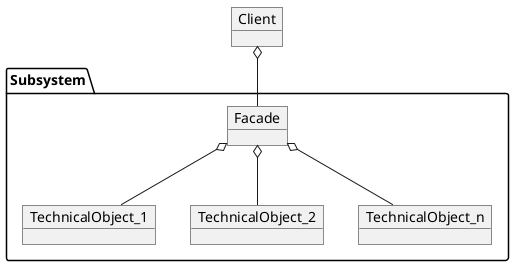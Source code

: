 @startuml
object Client
package "Subsystem"{
object Facade
object TechnicalObject_1
object TechnicalObject_2
object TechnicalObject_n
Client o-- Facade
Facade o-- TechnicalObject_1
Facade o-- TechnicalObject_2
Facade o-- TechnicalObject_n
}
@enduml

